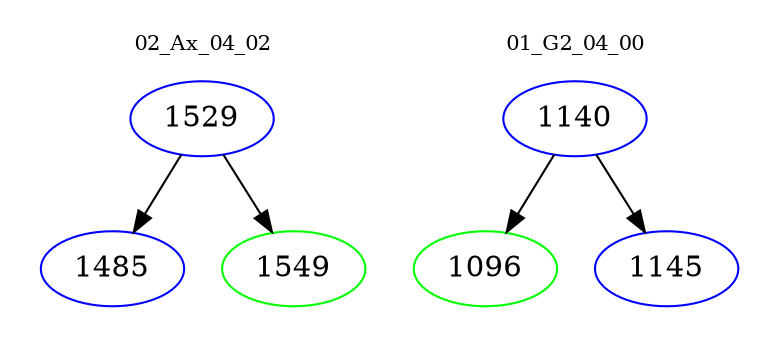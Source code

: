 digraph{
subgraph cluster_0 {
color = white
label = "02_Ax_04_02";
fontsize=10;
T0_1529 [label="1529", color="blue"]
T0_1529 -> T0_1485 [color="black"]
T0_1485 [label="1485", color="blue"]
T0_1529 -> T0_1549 [color="black"]
T0_1549 [label="1549", color="green"]
}
subgraph cluster_1 {
color = white
label = "01_G2_04_00";
fontsize=10;
T1_1140 [label="1140", color="blue"]
T1_1140 -> T1_1096 [color="black"]
T1_1096 [label="1096", color="green"]
T1_1140 -> T1_1145 [color="black"]
T1_1145 [label="1145", color="blue"]
}
}
